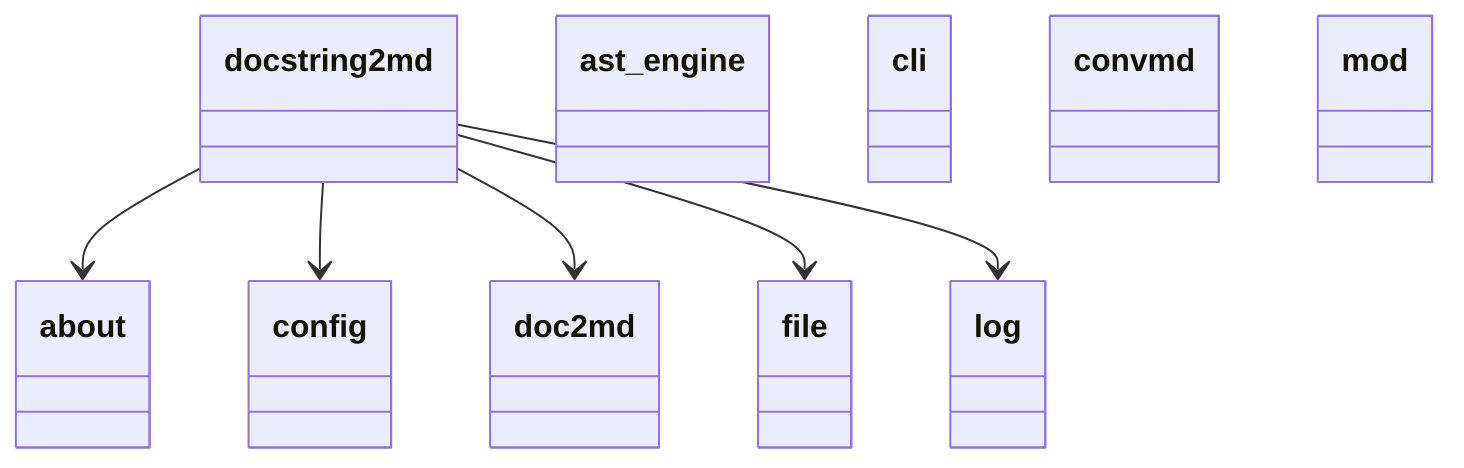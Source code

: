 classDiagram
  class docstring2md {
  }
  class __about__ {
  }
  class __config__ {
  }
  class ast_engine {
  }
  class cli {
  }
  class convmd {
  }
  class doc2md {
  }
  class file {
  }
  class log {
  }
  class mod {
  }
  docstring2md --> __about__
  docstring2md --> __config__
  docstring2md --> doc2md
  docstring2md --> file
  docstring2md --> log